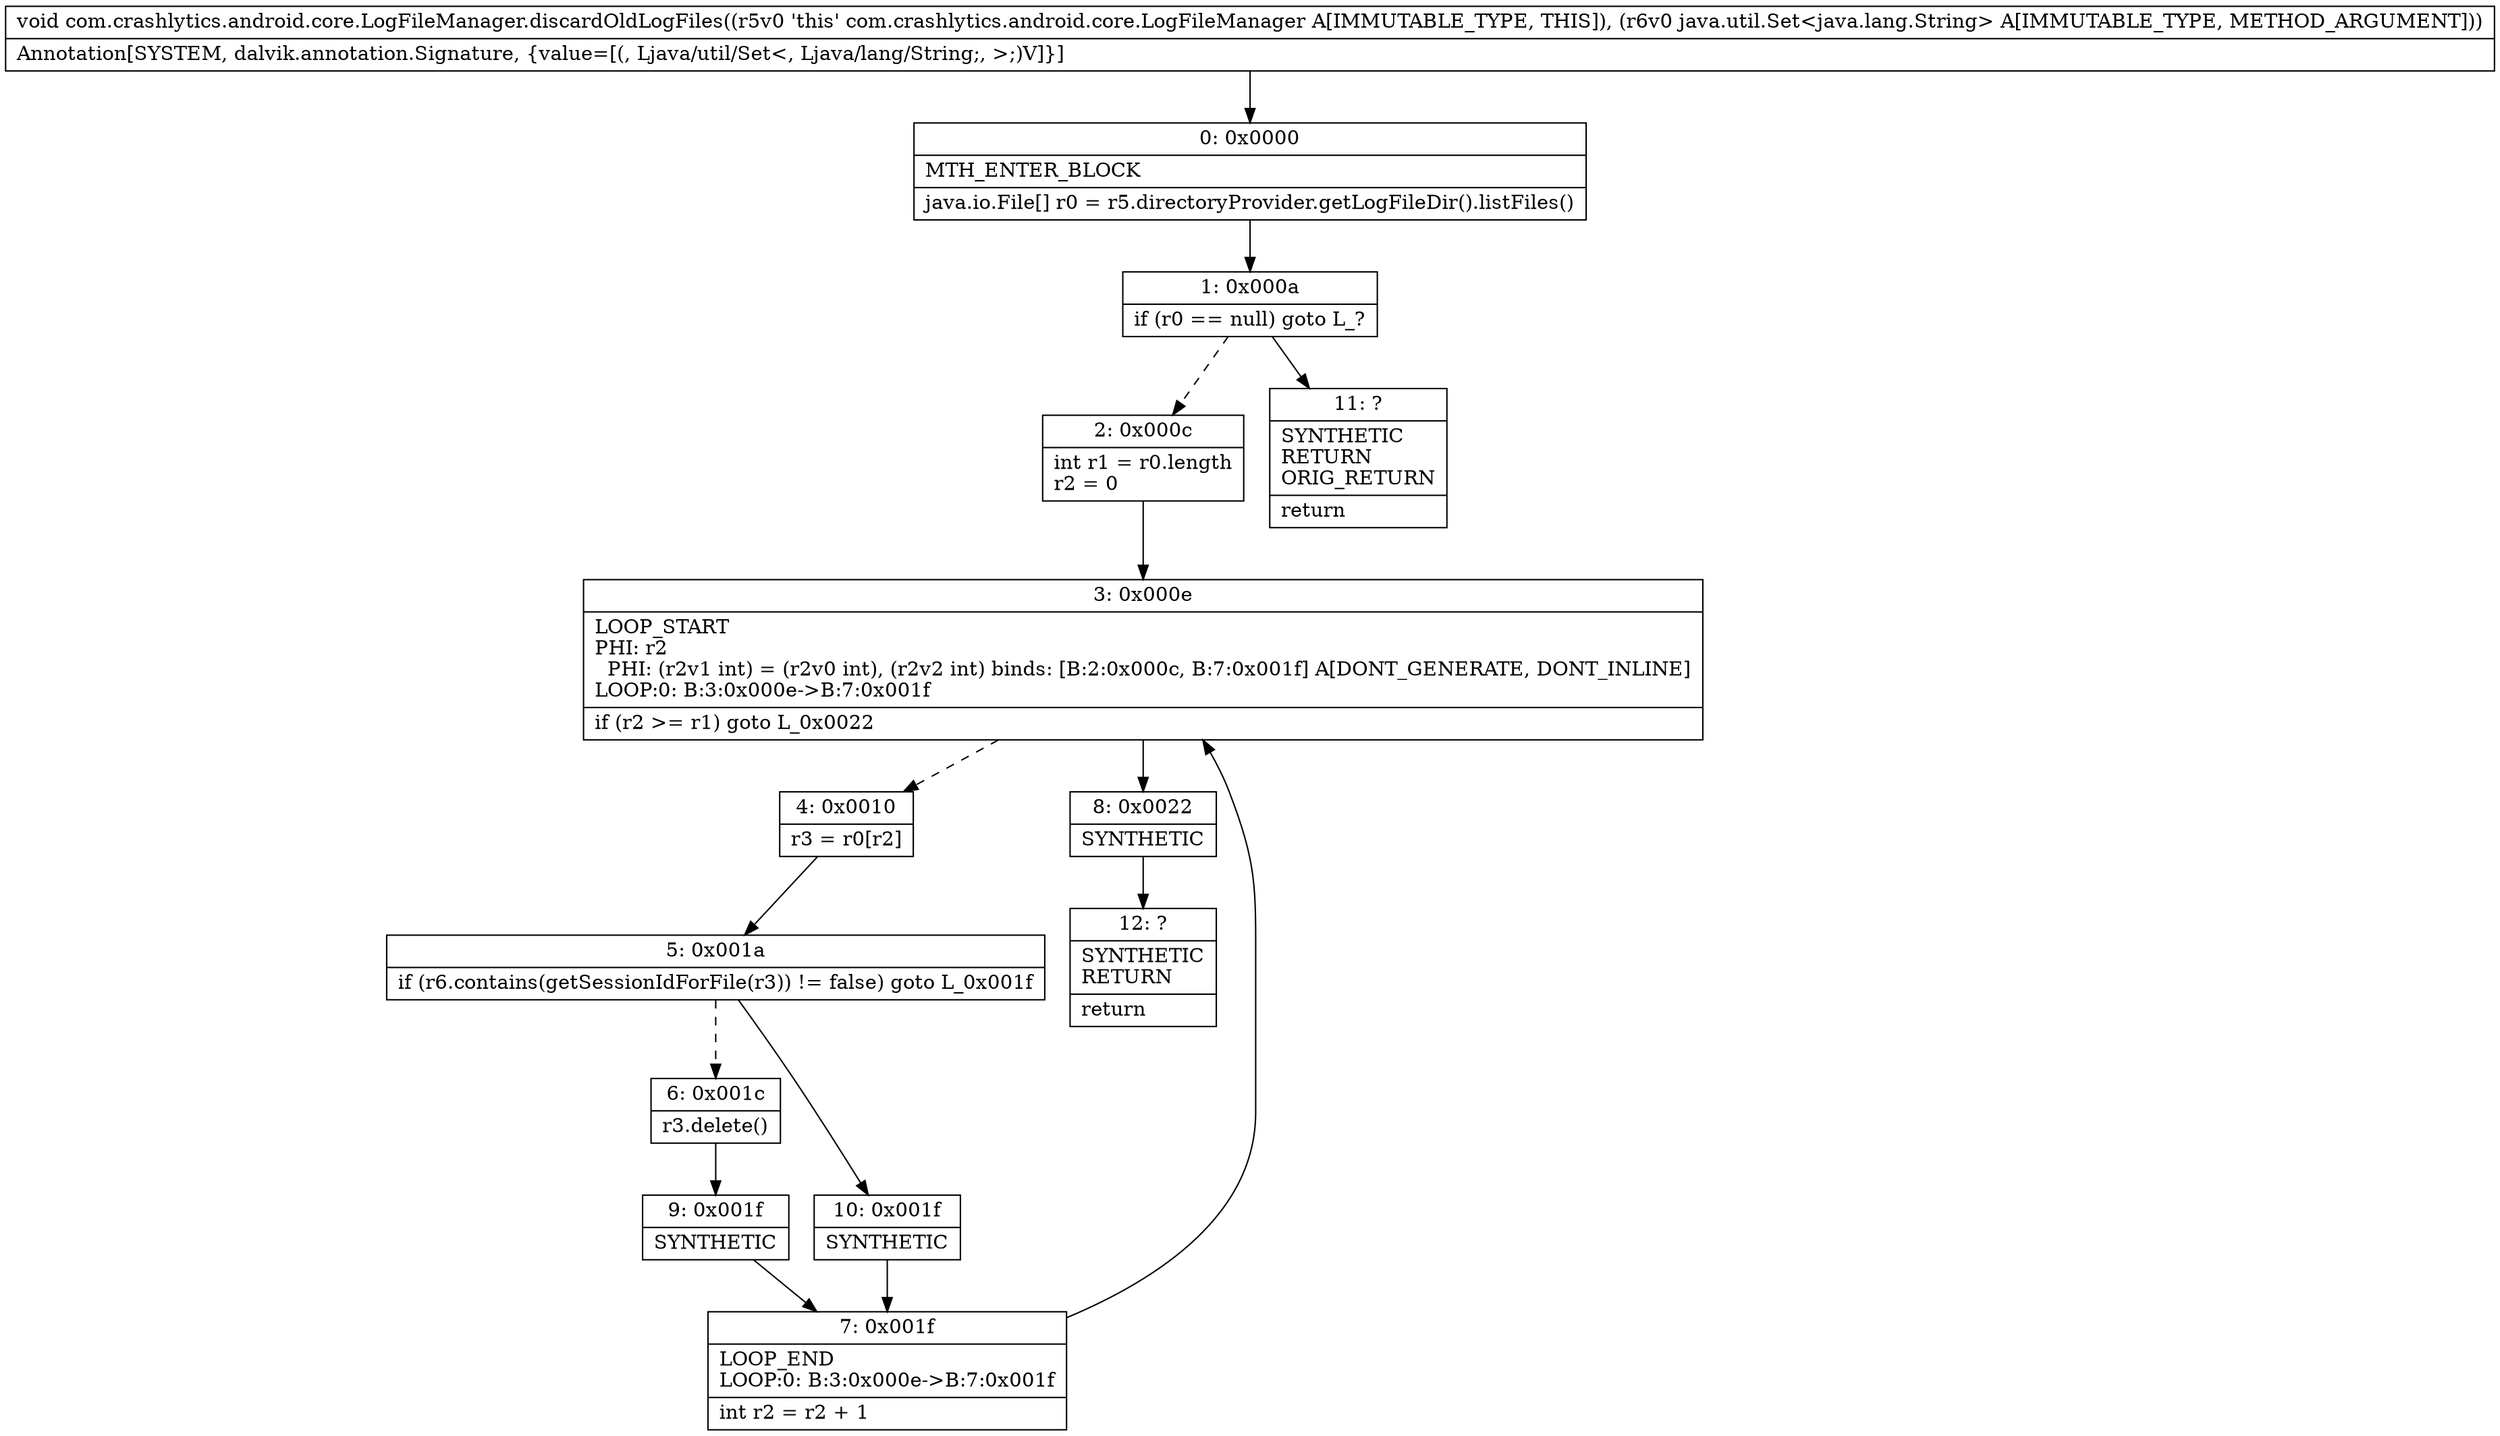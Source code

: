 digraph "CFG forcom.crashlytics.android.core.LogFileManager.discardOldLogFiles(Ljava\/util\/Set;)V" {
Node_0 [shape=record,label="{0\:\ 0x0000|MTH_ENTER_BLOCK\l|java.io.File[] r0 = r5.directoryProvider.getLogFileDir().listFiles()\l}"];
Node_1 [shape=record,label="{1\:\ 0x000a|if (r0 == null) goto L_?\l}"];
Node_2 [shape=record,label="{2\:\ 0x000c|int r1 = r0.length\lr2 = 0\l}"];
Node_3 [shape=record,label="{3\:\ 0x000e|LOOP_START\lPHI: r2 \l  PHI: (r2v1 int) = (r2v0 int), (r2v2 int) binds: [B:2:0x000c, B:7:0x001f] A[DONT_GENERATE, DONT_INLINE]\lLOOP:0: B:3:0x000e\-\>B:7:0x001f\l|if (r2 \>= r1) goto L_0x0022\l}"];
Node_4 [shape=record,label="{4\:\ 0x0010|r3 = r0[r2]\l}"];
Node_5 [shape=record,label="{5\:\ 0x001a|if (r6.contains(getSessionIdForFile(r3)) != false) goto L_0x001f\l}"];
Node_6 [shape=record,label="{6\:\ 0x001c|r3.delete()\l}"];
Node_7 [shape=record,label="{7\:\ 0x001f|LOOP_END\lLOOP:0: B:3:0x000e\-\>B:7:0x001f\l|int r2 = r2 + 1\l}"];
Node_8 [shape=record,label="{8\:\ 0x0022|SYNTHETIC\l}"];
Node_9 [shape=record,label="{9\:\ 0x001f|SYNTHETIC\l}"];
Node_10 [shape=record,label="{10\:\ 0x001f|SYNTHETIC\l}"];
Node_11 [shape=record,label="{11\:\ ?|SYNTHETIC\lRETURN\lORIG_RETURN\l|return\l}"];
Node_12 [shape=record,label="{12\:\ ?|SYNTHETIC\lRETURN\l|return\l}"];
MethodNode[shape=record,label="{void com.crashlytics.android.core.LogFileManager.discardOldLogFiles((r5v0 'this' com.crashlytics.android.core.LogFileManager A[IMMUTABLE_TYPE, THIS]), (r6v0 java.util.Set\<java.lang.String\> A[IMMUTABLE_TYPE, METHOD_ARGUMENT]))  | Annotation[SYSTEM, dalvik.annotation.Signature, \{value=[(, Ljava\/util\/Set\<, Ljava\/lang\/String;, \>;)V]\}]\l}"];
MethodNode -> Node_0;
Node_0 -> Node_1;
Node_1 -> Node_2[style=dashed];
Node_1 -> Node_11;
Node_2 -> Node_3;
Node_3 -> Node_4[style=dashed];
Node_3 -> Node_8;
Node_4 -> Node_5;
Node_5 -> Node_6[style=dashed];
Node_5 -> Node_10;
Node_6 -> Node_9;
Node_7 -> Node_3;
Node_8 -> Node_12;
Node_9 -> Node_7;
Node_10 -> Node_7;
}

